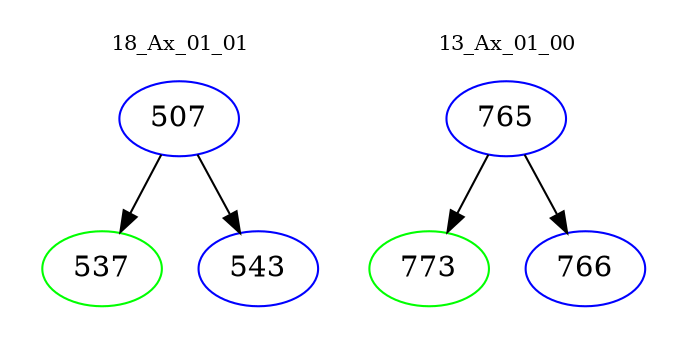 digraph{
subgraph cluster_0 {
color = white
label = "18_Ax_01_01";
fontsize=10;
T0_507 [label="507", color="blue"]
T0_507 -> T0_537 [color="black"]
T0_537 [label="537", color="green"]
T0_507 -> T0_543 [color="black"]
T0_543 [label="543", color="blue"]
}
subgraph cluster_1 {
color = white
label = "13_Ax_01_00";
fontsize=10;
T1_765 [label="765", color="blue"]
T1_765 -> T1_773 [color="black"]
T1_773 [label="773", color="green"]
T1_765 -> T1_766 [color="black"]
T1_766 [label="766", color="blue"]
}
}
